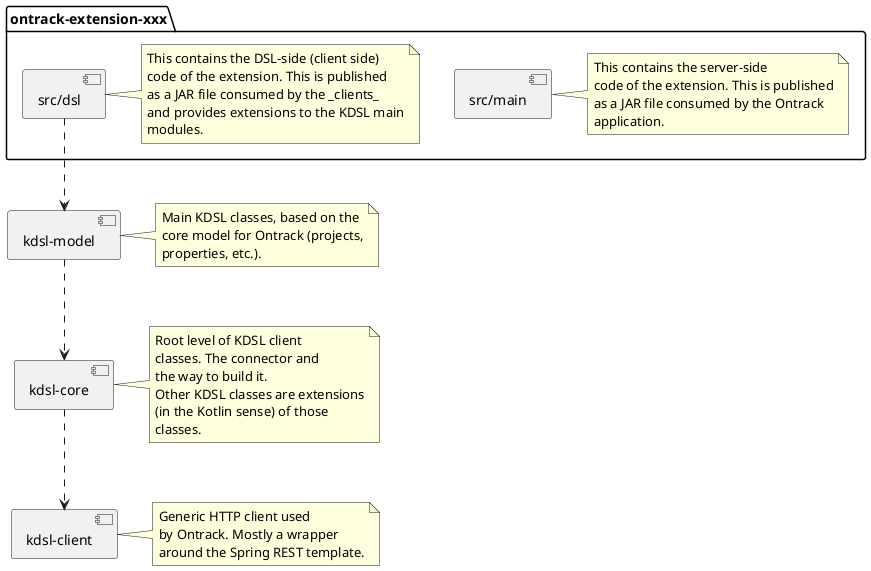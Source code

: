 @startuml

component "kdsl-client" as KDSLClient

note right of KDSLClient
    Generic HTTP client used
    by Ontrack. Mostly a wrapper
    around the Spring REST template.
end note

component "kdsl-core" as KDSLCore

KDSLCore ..> KDSLClient

note right of KDSLCore
    Root level of KDSL client
    classes. The connector and
    the way to build it.
    Other KDSL classes are extensions
    (in the Kotlin sense) of those
    classes.
end note

component "kdsl-model" as KDSLModel

KDSLModel ..> KDSLCore

note right of KDSLModel
    Main KDSL classes, based on the
    core model for Ontrack (projects,
    properties, etc.).
end note

package "ontrack-extension-xxx" {

    component "src/main" as ExtensionJAR

    note right of ExtensionJAR
        This contains the server-side
        code of the extension. This is published
        as a JAR file consumed by the Ontrack
        application.
    end note

    component "src/dsl" as ExtensionDSL

    ExtensionDSL ..> KDSLModel

    note right of ExtensionDSL
        This contains the DSL-side (client side)
        code of the extension. This is published
        as a JAR file consumed by the _clients_
        and provides extensions to the KDSL main
        modules.
    end note

}

@enduml